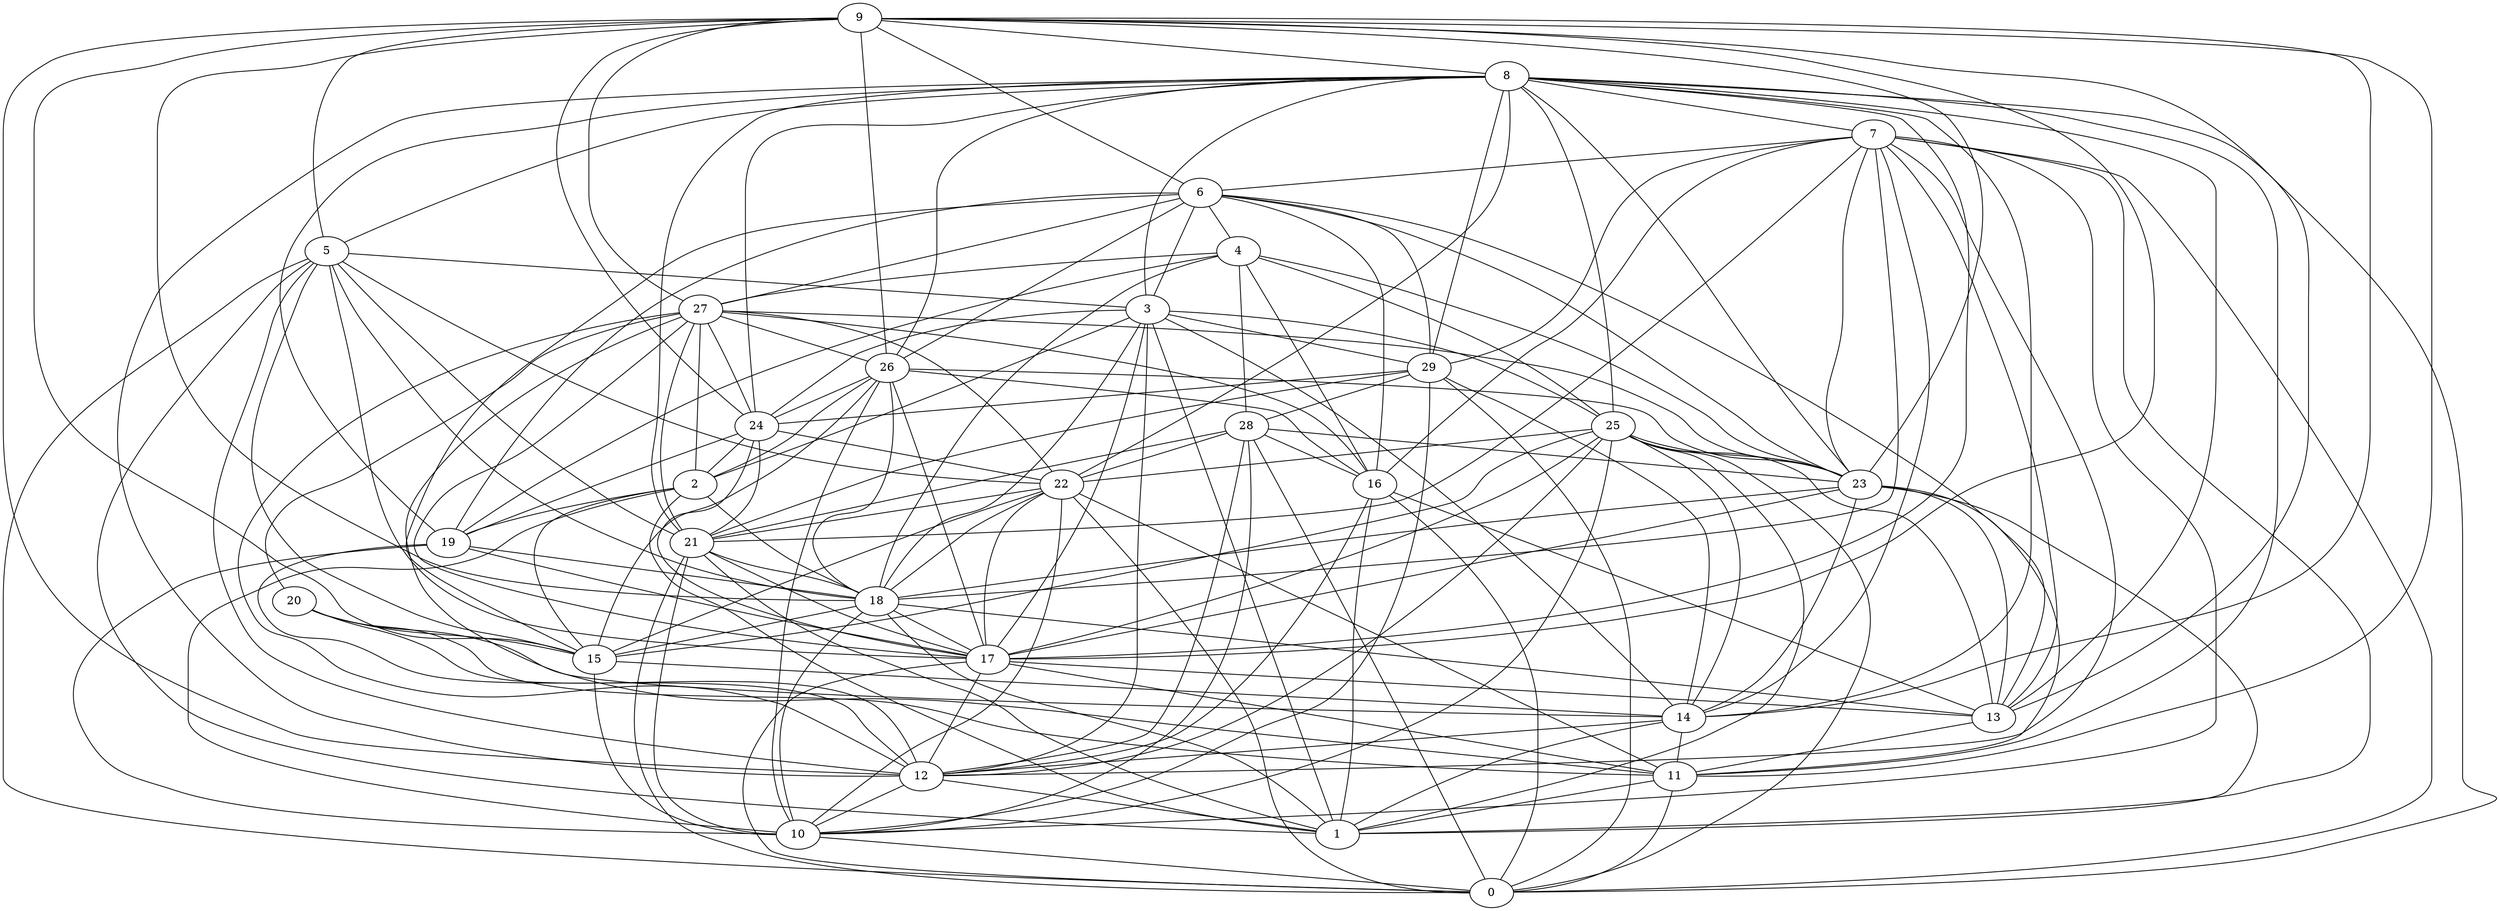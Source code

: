 digraph GG_graph {

subgraph G_graph {
edge [color = black]
"24" -> "21" [dir = none]
"24" -> "22" [dir = none]
"24" -> "17" [dir = none]
"24" -> "19" [dir = none]
"28" -> "21" [dir = none]
"28" -> "10" [dir = none]
"26" -> "24" [dir = none]
"26" -> "23" [dir = none]
"26" -> "16" [dir = none]
"26" -> "2" [dir = none]
"14" -> "1" [dir = none]
"14" -> "12" [dir = none]
"12" -> "1" [dir = none]
"8" -> "25" [dir = none]
"8" -> "23" [dir = none]
"8" -> "12" [dir = none]
"8" -> "26" [dir = none]
"8" -> "11" [dir = none]
"8" -> "24" [dir = none]
"8" -> "7" [dir = none]
"8" -> "29" [dir = none]
"16" -> "12" [dir = none]
"4" -> "16" [dir = none]
"4" -> "28" [dir = none]
"4" -> "19" [dir = none]
"4" -> "23" [dir = none]
"29" -> "10" [dir = none]
"29" -> "14" [dir = none]
"29" -> "21" [dir = none]
"7" -> "14" [dir = none]
"7" -> "6" [dir = none]
"7" -> "13" [dir = none]
"7" -> "21" [dir = none]
"7" -> "23" [dir = none]
"7" -> "1" [dir = none]
"7" -> "18" [dir = none]
"7" -> "0" [dir = none]
"10" -> "0" [dir = none]
"27" -> "24" [dir = none]
"27" -> "22" [dir = none]
"9" -> "14" [dir = none]
"9" -> "27" [dir = none]
"9" -> "26" [dir = none]
"9" -> "12" [dir = none]
"9" -> "18" [dir = none]
"9" -> "8" [dir = none]
"9" -> "15" [dir = none]
"9" -> "11" [dir = none]
"22" -> "15" [dir = none]
"22" -> "10" [dir = none]
"22" -> "11" [dir = none]
"22" -> "18" [dir = none]
"17" -> "0" [dir = none]
"17" -> "11" [dir = none]
"17" -> "12" [dir = none]
"20" -> "11" [dir = none]
"20" -> "12" [dir = none]
"20" -> "14" [dir = none]
"23" -> "17" [dir = none]
"23" -> "13" [dir = none]
"21" -> "1" [dir = none]
"21" -> "18" [dir = none]
"21" -> "0" [dir = none]
"2" -> "18" [dir = none]
"2" -> "15" [dir = none]
"2" -> "19" [dir = none]
"25" -> "17" [dir = none]
"25" -> "13" [dir = none]
"25" -> "14" [dir = none]
"25" -> "22" [dir = none]
"25" -> "12" [dir = none]
"5" -> "18" [dir = none]
"5" -> "1" [dir = none]
"5" -> "0" [dir = none]
"5" -> "22" [dir = none]
"18" -> "13" [dir = none]
"18" -> "10" [dir = none]
"3" -> "14" [dir = none]
"3" -> "18" [dir = none]
"3" -> "2" [dir = none]
"6" -> "4" [dir = none]
"6" -> "29" [dir = none]
"6" -> "15" [dir = none]
"6" -> "19" [dir = none]
"6" -> "23" [dir = none]
"19" -> "12" [dir = none]
"19" -> "18" [dir = none]
"13" -> "11" [dir = none]
"27" -> "16" [dir = none]
"29" -> "0" [dir = none]
"28" -> "22" [dir = none]
"3" -> "1" [dir = none]
"8" -> "13" [dir = none]
"18" -> "17" [dir = none]
"9" -> "6" [dir = none]
"4" -> "27" [dir = none]
"8" -> "19" [dir = none]
"9" -> "13" [dir = none]
"26" -> "17" [dir = none]
"8" -> "17" [dir = none]
"27" -> "26" [dir = none]
"16" -> "0" [dir = none]
"27" -> "23" [dir = none]
"15" -> "10" [dir = none]
"4" -> "25" [dir = none]
"23" -> "18" [dir = none]
"16" -> "1" [dir = none]
"8" -> "0" [dir = none]
"6" -> "16" [dir = none]
"11" -> "1" [dir = none]
"26" -> "18" [dir = none]
"26" -> "15" [dir = none]
"18" -> "1" [dir = none]
"28" -> "12" [dir = none]
"21" -> "10" [dir = none]
"21" -> "17" [dir = none]
"9" -> "24" [dir = none]
"7" -> "10" [dir = none]
"14" -> "11" [dir = none]
"22" -> "21" [dir = none]
"5" -> "3" [dir = none]
"8" -> "14" [dir = none]
"27" -> "20" [dir = none]
"15" -> "14" [dir = none]
"11" -> "0" [dir = none]
"7" -> "12" [dir = none]
"5" -> "17" [dir = none]
"27" -> "17" [dir = none]
"5" -> "12" [dir = none]
"25" -> "0" [dir = none]
"9" -> "17" [dir = none]
"17" -> "13" [dir = none]
"19" -> "17" [dir = none]
"23" -> "1" [dir = none]
"4" -> "18" [dir = none]
"27" -> "21" [dir = none]
"27" -> "2" [dir = none]
"5" -> "15" [dir = none]
"6" -> "3" [dir = none]
"25" -> "1" [dir = none]
"8" -> "5" [dir = none]
"3" -> "17" [dir = none]
"5" -> "21" [dir = none]
"18" -> "15" [dir = none]
"22" -> "17" [dir = none]
"8" -> "3" [dir = none]
"23" -> "14" [dir = none]
"7" -> "29" [dir = none]
"24" -> "2" [dir = none]
"20" -> "15" [dir = none]
"3" -> "24" [dir = none]
"22" -> "0" [dir = none]
"2" -> "10" [dir = none]
"16" -> "13" [dir = none]
"3" -> "12" [dir = none]
"29" -> "24" [dir = none]
"9" -> "23" [dir = none]
"6" -> "27" [dir = none]
"8" -> "21" [dir = none]
"3" -> "25" [dir = none]
"25" -> "10" [dir = none]
"27" -> "11" [dir = none]
"9" -> "5" [dir = none]
"27" -> "12" [dir = none]
"12" -> "10" [dir = none]
"25" -> "23" [dir = none]
"19" -> "10" [dir = none]
"7" -> "16" [dir = none]
"23" -> "11" [dir = none]
"26" -> "10" [dir = none]
"3" -> "29" [dir = none]
"2" -> "1" [dir = none]
"28" -> "16" [dir = none]
"29" -> "28" [dir = none]
"28" -> "0" [dir = none]
"25" -> "15" [dir = none]
"6" -> "13" [dir = none]
"8" -> "22" [dir = none]
"28" -> "23" [dir = none]
"6" -> "26" [dir = none]
}

}
